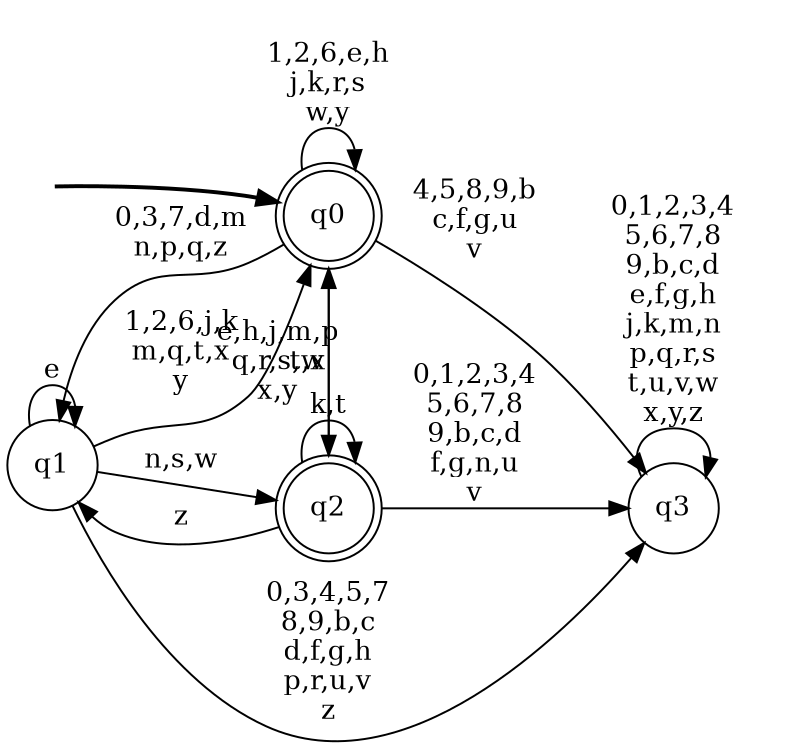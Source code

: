 digraph BlueStar {
__start0 [style = invis, shape = none, label = "", width = 0, height = 0];

rankdir=LR;
size="8,5";

s0 [style="rounded,filled", color="black", fillcolor="white" shape="doublecircle", label="q0"];
s1 [style="filled", color="black", fillcolor="white" shape="circle", label="q1"];
s2 [style="rounded,filled", color="black", fillcolor="white" shape="doublecircle", label="q2"];
s3 [style="filled", color="black", fillcolor="white" shape="circle", label="q3"];
subgraph cluster_main { 
	graph [pad=".75", ranksep="0.15", nodesep="0.15"];
	 style=invis; 
	__start0 -> s0 [penwidth=2];
}
s0 -> s0 [label="1,2,6,e,h\nj,k,r,s\nw,y"];
s0 -> s1 [label="0,3,7,d,m\nn,p,q,z"];
s0 -> s2 [label="t,x"];
s0 -> s3 [label="4,5,8,9,b\nc,f,g,u\nv"];
s1 -> s0 [label="1,2,6,j,k\nm,q,t,x\ny"];
s1 -> s1 [label="e"];
s1 -> s2 [label="n,s,w"];
s1 -> s3 [label="0,3,4,5,7\n8,9,b,c\nd,f,g,h\np,r,u,v\nz"];
s2 -> s0 [label="e,h,j,m,p\nq,r,s,w\nx,y"];
s2 -> s1 [label="z"];
s2 -> s2 [label="k,t"];
s2 -> s3 [label="0,1,2,3,4\n5,6,7,8\n9,b,c,d\nf,g,n,u\nv"];
s3 -> s3 [label="0,1,2,3,4\n5,6,7,8\n9,b,c,d\ne,f,g,h\nj,k,m,n\np,q,r,s\nt,u,v,w\nx,y,z"];

}